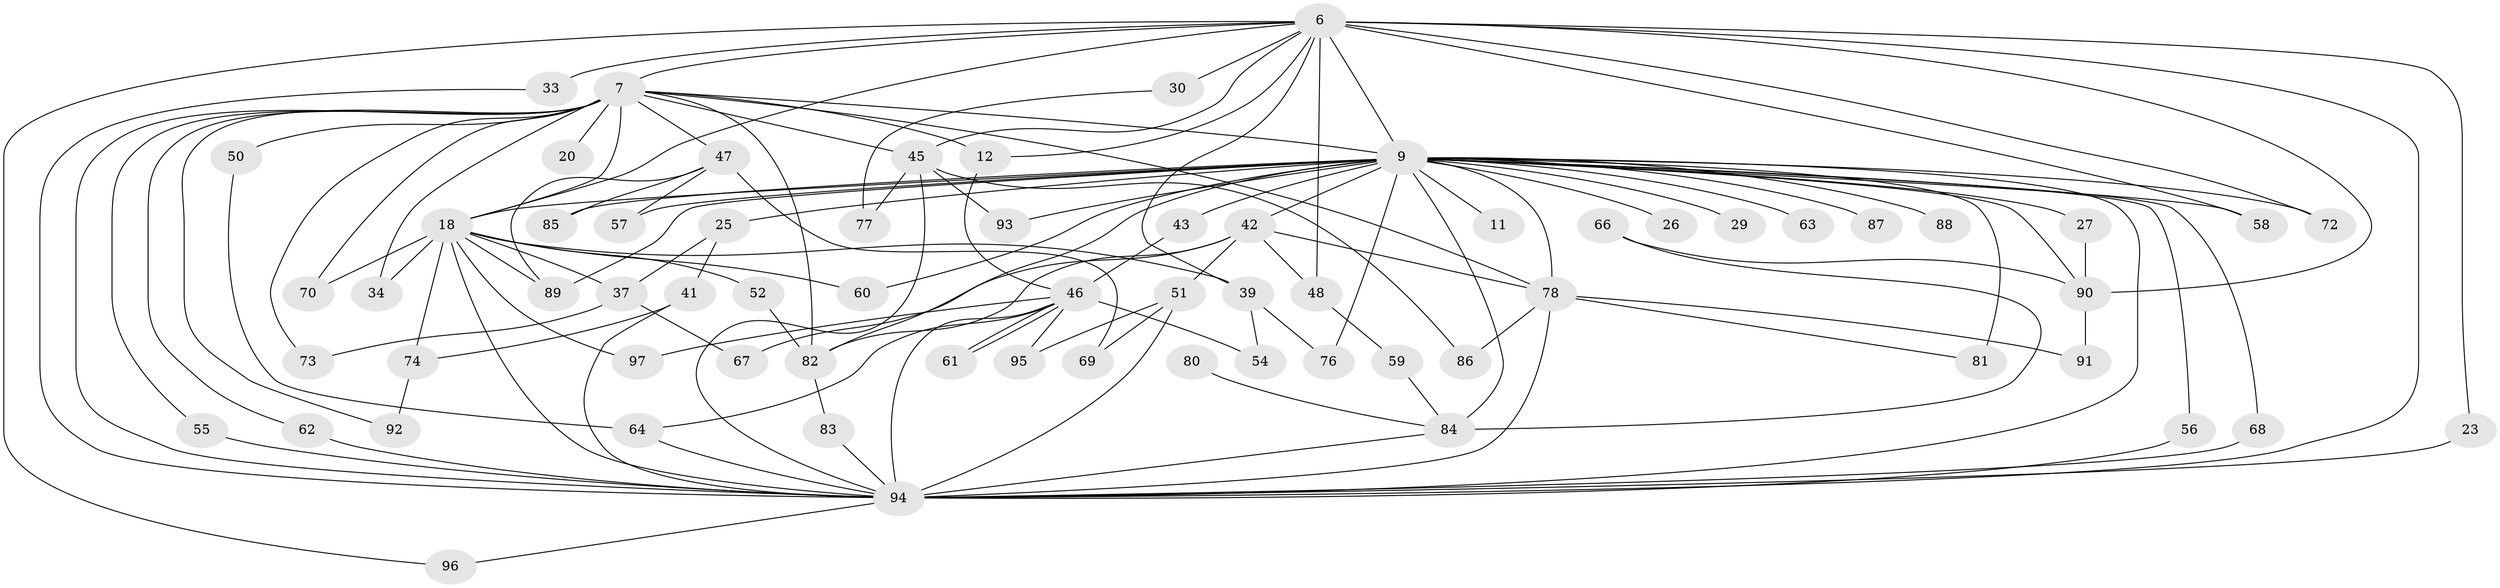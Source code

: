 // original degree distribution, {28: 0.010309278350515464, 20: 0.010309278350515464, 17: 0.020618556701030927, 24: 0.020618556701030927, 19: 0.010309278350515464, 15: 0.010309278350515464, 18: 0.010309278350515464, 13: 0.010309278350515464, 2: 0.5257731958762887, 3: 0.18556701030927836, 6: 0.020618556701030927, 5: 0.05154639175257732, 4: 0.09278350515463918, 7: 0.020618556701030927}
// Generated by graph-tools (version 1.1) at 2025/49/03/04/25 21:49:25]
// undirected, 67 vertices, 127 edges
graph export_dot {
graph [start="1"]
  node [color=gray90,style=filled];
  6 [super="+3"];
  7 [super="+2"];
  9 [super="+5"];
  11;
  12;
  18 [super="+10"];
  20;
  23;
  25;
  26;
  27;
  29;
  30;
  33 [super="+16"];
  34;
  37;
  39;
  41;
  42 [super="+19"];
  43;
  45 [super="+14"];
  46 [super="+24"];
  47 [super="+31"];
  48;
  50;
  51 [super="+21"];
  52;
  54;
  55 [super="+36"];
  56;
  57;
  58;
  59;
  60;
  61;
  62;
  63;
  64 [super="+40"];
  66;
  67;
  68;
  69;
  70;
  72;
  73;
  74;
  76;
  77;
  78 [super="+28+75+17+49"];
  80;
  81 [super="+79"];
  82 [super="+22+38"];
  83;
  84 [super="+65"];
  85;
  86;
  87;
  88;
  89 [super="+32"];
  90 [super="+71"];
  91;
  92;
  93;
  94 [super="+53+1"];
  95;
  96;
  97;
  6 -- 7 [weight=4];
  6 -- 9 [weight=6];
  6 -- 23;
  6 -- 30 [weight=2];
  6 -- 48;
  6 -- 58;
  6 -- 72;
  6 -- 96;
  6 -- 12;
  6 -- 90 [weight=3];
  6 -- 33 [weight=2];
  6 -- 39;
  6 -- 18 [weight=4];
  6 -- 45;
  6 -- 94 [weight=3];
  7 -- 9 [weight=6];
  7 -- 12;
  7 -- 20 [weight=2];
  7 -- 62;
  7 -- 70;
  7 -- 82 [weight=3];
  7 -- 73;
  7 -- 92;
  7 -- 94 [weight=3];
  7 -- 34;
  7 -- 45;
  7 -- 47 [weight=2];
  7 -- 50;
  7 -- 18 [weight=4];
  7 -- 55;
  7 -- 78 [weight=2];
  9 -- 11 [weight=2];
  9 -- 18 [weight=7];
  9 -- 42 [weight=2];
  9 -- 56;
  9 -- 63 [weight=2];
  9 -- 85;
  9 -- 87 [weight=2];
  9 -- 88 [weight=2];
  9 -- 89;
  9 -- 68;
  9 -- 72;
  9 -- 76;
  9 -- 81 [weight=2];
  9 -- 84 [weight=3];
  9 -- 25 [weight=2];
  9 -- 26 [weight=2];
  9 -- 27;
  9 -- 29 [weight=2];
  9 -- 93;
  9 -- 43;
  9 -- 57;
  9 -- 58;
  9 -- 60;
  9 -- 90;
  9 -- 78 [weight=3];
  9 -- 82;
  9 -- 94 [weight=3];
  12 -- 46;
  18 -- 97;
  18 -- 34;
  18 -- 37;
  18 -- 70;
  18 -- 39;
  18 -- 74;
  18 -- 52;
  18 -- 60;
  18 -- 89;
  18 -- 94 [weight=2];
  23 -- 94;
  25 -- 37;
  25 -- 41;
  27 -- 90;
  30 -- 77;
  33 -- 94;
  37 -- 67;
  37 -- 73;
  39 -- 54;
  39 -- 76;
  41 -- 74;
  41 -- 94;
  42 -- 48;
  42 -- 67;
  42 -- 51 [weight=2];
  42 -- 78;
  42 -- 82;
  43 -- 46;
  45 -- 86;
  45 -- 77;
  45 -- 93;
  45 -- 94;
  46 -- 61;
  46 -- 61;
  46 -- 97;
  46 -- 64;
  46 -- 54;
  46 -- 95;
  46 -- 94 [weight=2];
  47 -- 57;
  47 -- 69;
  47 -- 85;
  47 -- 89;
  48 -- 59;
  50 -- 64;
  51 -- 69;
  51 -- 95;
  51 -- 94;
  52 -- 82;
  55 -- 94;
  56 -- 94;
  59 -- 84;
  62 -- 94;
  64 -- 94 [weight=2];
  66 -- 90;
  66 -- 84;
  68 -- 94;
  74 -- 92;
  78 -- 86;
  78 -- 91;
  78 -- 81;
  78 -- 94;
  80 -- 84;
  82 -- 83;
  83 -- 94;
  84 -- 94 [weight=2];
  90 -- 91;
  94 -- 96;
}
